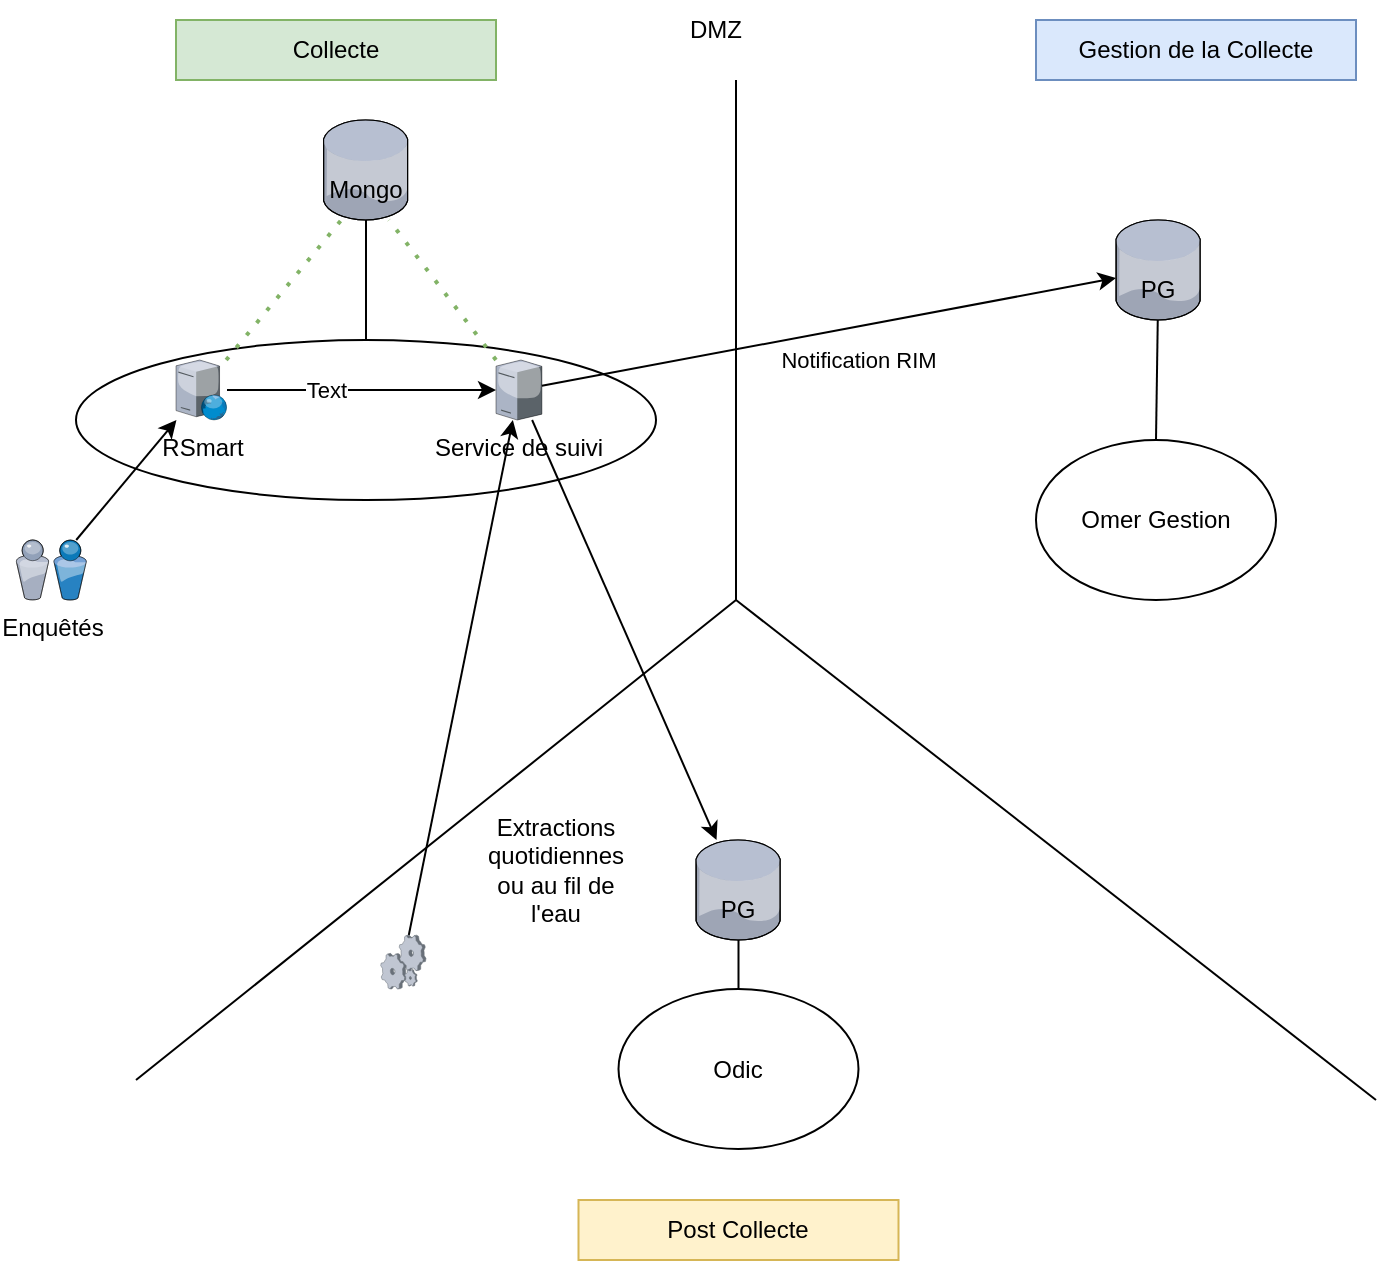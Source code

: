 <mxfile version="24.0.7" type="github">
  <diagram name="Page-1" id="Amw0FL5CEn6CEXGqxPnB">
    <mxGraphModel dx="989" dy="517" grid="1" gridSize="10" guides="1" tooltips="1" connect="1" arrows="1" fold="1" page="1" pageScale="1" pageWidth="827" pageHeight="1169" math="0" shadow="0">
      <root>
        <mxCell id="0" />
        <mxCell id="1" parent="0" />
        <mxCell id="JWrdjlkLizISWo3fTnx8-1" value="" style="endArrow=none;html=1;rounded=0;" edge="1" parent="1">
          <mxGeometry width="50" height="50" relative="1" as="geometry">
            <mxPoint x="390" y="310" as="sourcePoint" />
            <mxPoint x="390" y="50" as="targetPoint" />
          </mxGeometry>
        </mxCell>
        <mxCell id="JWrdjlkLizISWo3fTnx8-2" value="" style="endArrow=none;html=1;rounded=0;" edge="1" parent="1">
          <mxGeometry width="50" height="50" relative="1" as="geometry">
            <mxPoint x="90" y="550" as="sourcePoint" />
            <mxPoint x="390" y="310" as="targetPoint" />
          </mxGeometry>
        </mxCell>
        <mxCell id="JWrdjlkLizISWo3fTnx8-3" value="" style="endArrow=none;html=1;rounded=0;" edge="1" parent="1">
          <mxGeometry width="50" height="50" relative="1" as="geometry">
            <mxPoint x="710" y="560" as="sourcePoint" />
            <mxPoint x="390" y="310" as="targetPoint" />
          </mxGeometry>
        </mxCell>
        <mxCell id="JWrdjlkLizISWo3fTnx8-4" value="" style="verticalLabelPosition=bottom;sketch=0;aspect=fixed;html=1;verticalAlign=top;strokeColor=none;align=center;outlineConnect=0;shape=mxgraph.citrix.database;" vertex="1" parent="1">
          <mxGeometry x="580" y="120" width="42.5" height="50" as="geometry" />
        </mxCell>
        <mxCell id="JWrdjlkLizISWo3fTnx8-5" value="" style="verticalLabelPosition=bottom;sketch=0;aspect=fixed;html=1;verticalAlign=top;strokeColor=none;align=center;outlineConnect=0;shape=mxgraph.citrix.database;" vertex="1" parent="1">
          <mxGeometry x="183.75" y="70" width="42.5" height="50" as="geometry" />
        </mxCell>
        <mxCell id="JWrdjlkLizISWo3fTnx8-6" value="" style="verticalLabelPosition=bottom;sketch=0;aspect=fixed;html=1;verticalAlign=top;strokeColor=none;align=center;outlineConnect=0;shape=mxgraph.citrix.database;" vertex="1" parent="1">
          <mxGeometry x="370" y="430" width="42.5" height="50" as="geometry" />
        </mxCell>
        <mxCell id="JWrdjlkLizISWo3fTnx8-7" value="Gestion de la Collecte" style="text;html=1;align=center;verticalAlign=middle;whiteSpace=wrap;rounded=0;fillColor=#dae8fc;strokeColor=#6c8ebf;" vertex="1" parent="1">
          <mxGeometry x="540" y="20" width="160" height="30" as="geometry" />
        </mxCell>
        <mxCell id="JWrdjlkLizISWo3fTnx8-8" value="Collecte" style="text;html=1;align=center;verticalAlign=middle;whiteSpace=wrap;rounded=0;fillColor=#d5e8d4;strokeColor=#82b366;" vertex="1" parent="1">
          <mxGeometry x="110" y="20" width="160" height="30" as="geometry" />
        </mxCell>
        <mxCell id="JWrdjlkLizISWo3fTnx8-9" value="Post Collecte" style="text;html=1;align=center;verticalAlign=middle;whiteSpace=wrap;rounded=0;fillColor=#fff2cc;strokeColor=#d6b656;" vertex="1" parent="1">
          <mxGeometry x="311.25" y="610" width="160" height="30" as="geometry" />
        </mxCell>
        <mxCell id="JWrdjlkLizISWo3fTnx8-10" value="" style="ellipse;whiteSpace=wrap;html=1;" vertex="1" parent="1">
          <mxGeometry x="60" y="180" width="290" height="80" as="geometry" />
        </mxCell>
        <mxCell id="JWrdjlkLizISWo3fTnx8-11" value="Omer Gestion" style="ellipse;whiteSpace=wrap;html=1;" vertex="1" parent="1">
          <mxGeometry x="540" y="230" width="120" height="80" as="geometry" />
        </mxCell>
        <mxCell id="JWrdjlkLizISWo3fTnx8-12" value="Odic" style="ellipse;whiteSpace=wrap;html=1;" vertex="1" parent="1">
          <mxGeometry x="331.25" y="504.5" width="120" height="80" as="geometry" />
        </mxCell>
        <mxCell id="JWrdjlkLizISWo3fTnx8-13" value="" style="endArrow=none;html=1;rounded=0;" edge="1" parent="1" source="JWrdjlkLizISWo3fTnx8-12" target="JWrdjlkLizISWo3fTnx8-6">
          <mxGeometry width="50" height="50" relative="1" as="geometry">
            <mxPoint x="230" y="540" as="sourcePoint" />
            <mxPoint x="280" y="490" as="targetPoint" />
          </mxGeometry>
        </mxCell>
        <mxCell id="JWrdjlkLizISWo3fTnx8-14" value="" style="endArrow=none;html=1;rounded=0;exitX=0.5;exitY=0;exitDx=0;exitDy=0;" edge="1" parent="1" source="JWrdjlkLizISWo3fTnx8-10" target="JWrdjlkLizISWo3fTnx8-5">
          <mxGeometry width="50" height="50" relative="1" as="geometry">
            <mxPoint x="260" y="210" as="sourcePoint" />
            <mxPoint x="310" y="160" as="targetPoint" />
          </mxGeometry>
        </mxCell>
        <mxCell id="JWrdjlkLizISWo3fTnx8-15" value="" style="endArrow=none;html=1;rounded=0;exitX=0.5;exitY=0;exitDx=0;exitDy=0;" edge="1" parent="1" source="JWrdjlkLizISWo3fTnx8-11" target="JWrdjlkLizISWo3fTnx8-4">
          <mxGeometry width="50" height="50" relative="1" as="geometry">
            <mxPoint x="490" y="240" as="sourcePoint" />
            <mxPoint x="540" y="190" as="targetPoint" />
          </mxGeometry>
        </mxCell>
        <mxCell id="JWrdjlkLizISWo3fTnx8-20" value="DMZ" style="text;html=1;align=center;verticalAlign=middle;whiteSpace=wrap;rounded=0;" vertex="1" parent="1">
          <mxGeometry x="350" y="10" width="60" height="30" as="geometry" />
        </mxCell>
        <mxCell id="JWrdjlkLizISWo3fTnx8-21" value="RSmart" style="verticalLabelPosition=bottom;sketch=0;aspect=fixed;html=1;verticalAlign=top;strokeColor=none;align=center;outlineConnect=0;shape=mxgraph.citrix.web_server;" vertex="1" parent="1">
          <mxGeometry x="110" y="190" width="25.5" height="30" as="geometry" />
        </mxCell>
        <mxCell id="JWrdjlkLizISWo3fTnx8-22" value="Service de suivi" style="verticalLabelPosition=bottom;sketch=0;aspect=fixed;html=1;verticalAlign=top;strokeColor=none;align=center;outlineConnect=0;shape=mxgraph.citrix.license_server;" vertex="1" parent="1">
          <mxGeometry x="270" y="190" width="22.94" height="30" as="geometry" />
        </mxCell>
        <mxCell id="JWrdjlkLizISWo3fTnx8-24" value="" style="endArrow=classic;html=1;rounded=0;" edge="1" parent="1" source="JWrdjlkLizISWo3fTnx8-21" target="JWrdjlkLizISWo3fTnx8-22">
          <mxGeometry width="50" height="50" relative="1" as="geometry">
            <mxPoint x="160" y="250" as="sourcePoint" />
            <mxPoint x="210" y="200" as="targetPoint" />
          </mxGeometry>
        </mxCell>
        <mxCell id="JWrdjlkLizISWo3fTnx8-25" value="Text" style="edgeLabel;html=1;align=center;verticalAlign=middle;resizable=0;points=[];" vertex="1" connectable="0" parent="JWrdjlkLizISWo3fTnx8-24">
          <mxGeometry x="-0.263" relative="1" as="geometry">
            <mxPoint as="offset" />
          </mxGeometry>
        </mxCell>
        <mxCell id="JWrdjlkLizISWo3fTnx8-26" value="" style="endArrow=classic;html=1;rounded=0;" edge="1" parent="1" source="JWrdjlkLizISWo3fTnx8-22" target="JWrdjlkLizISWo3fTnx8-4">
          <mxGeometry width="50" height="50" relative="1" as="geometry">
            <mxPoint x="330" y="210" as="sourcePoint" />
            <mxPoint x="380" y="160" as="targetPoint" />
          </mxGeometry>
        </mxCell>
        <mxCell id="JWrdjlkLizISWo3fTnx8-27" value="Notification RIM" style="edgeLabel;html=1;align=center;verticalAlign=middle;resizable=0;points=[];" vertex="1" connectable="0" parent="JWrdjlkLizISWo3fTnx8-26">
          <mxGeometry x="-0.026" relative="1" as="geometry">
            <mxPoint x="18" y="13" as="offset" />
          </mxGeometry>
        </mxCell>
        <mxCell id="JWrdjlkLizISWo3fTnx8-28" value="Mongo" style="text;html=1;align=center;verticalAlign=middle;whiteSpace=wrap;rounded=0;" vertex="1" parent="1">
          <mxGeometry x="175" y="90" width="60" height="30" as="geometry" />
        </mxCell>
        <mxCell id="JWrdjlkLizISWo3fTnx8-29" value="PG" style="text;html=1;align=center;verticalAlign=middle;whiteSpace=wrap;rounded=0;" vertex="1" parent="1">
          <mxGeometry x="361.25" y="450" width="60" height="30" as="geometry" />
        </mxCell>
        <mxCell id="JWrdjlkLizISWo3fTnx8-31" value="PG" style="text;html=1;align=center;verticalAlign=middle;whiteSpace=wrap;rounded=0;" vertex="1" parent="1">
          <mxGeometry x="571.25" y="140" width="60" height="30" as="geometry" />
        </mxCell>
        <mxCell id="JWrdjlkLizISWo3fTnx8-32" value="" style="endArrow=classic;html=1;rounded=0;" edge="1" parent="1" source="JWrdjlkLizISWo3fTnx8-22" target="JWrdjlkLizISWo3fTnx8-6">
          <mxGeometry width="50" height="50" relative="1" as="geometry">
            <mxPoint x="240" y="360" as="sourcePoint" />
            <mxPoint x="290" y="310" as="targetPoint" />
          </mxGeometry>
        </mxCell>
        <mxCell id="JWrdjlkLizISWo3fTnx8-33" value="" style="verticalLabelPosition=bottom;sketch=0;aspect=fixed;html=1;verticalAlign=top;strokeColor=none;align=center;outlineConnect=0;shape=mxgraph.citrix.process;" vertex="1" parent="1">
          <mxGeometry x="212.35" y="477.5" width="22.65" height="27" as="geometry" />
        </mxCell>
        <mxCell id="JWrdjlkLizISWo3fTnx8-34" value="" style="endArrow=classic;html=1;rounded=0;" edge="1" parent="1" source="JWrdjlkLizISWo3fTnx8-33" target="JWrdjlkLizISWo3fTnx8-22">
          <mxGeometry width="50" height="50" relative="1" as="geometry">
            <mxPoint x="190" y="400" as="sourcePoint" />
            <mxPoint x="240" y="350" as="targetPoint" />
          </mxGeometry>
        </mxCell>
        <mxCell id="JWrdjlkLizISWo3fTnx8-35" value="Extractions quotidiennes ou au fil de l&#39;eau" style="text;html=1;align=center;verticalAlign=middle;whiteSpace=wrap;rounded=0;" vertex="1" parent="1">
          <mxGeometry x="270" y="430" width="60" height="30" as="geometry" />
        </mxCell>
        <mxCell id="JWrdjlkLizISWo3fTnx8-37" value="Enquêtés" style="verticalLabelPosition=bottom;sketch=0;aspect=fixed;html=1;verticalAlign=top;strokeColor=none;align=center;outlineConnect=0;shape=mxgraph.citrix.users;" vertex="1" parent="1">
          <mxGeometry x="30" y="280" width="35.18" height="30" as="geometry" />
        </mxCell>
        <mxCell id="JWrdjlkLizISWo3fTnx8-38" value="" style="endArrow=classic;html=1;rounded=0;" edge="1" parent="1" source="JWrdjlkLizISWo3fTnx8-37" target="JWrdjlkLizISWo3fTnx8-21">
          <mxGeometry width="50" height="50" relative="1" as="geometry">
            <mxPoint x="70" y="170" as="sourcePoint" />
            <mxPoint x="120" y="120" as="targetPoint" />
          </mxGeometry>
        </mxCell>
        <mxCell id="JWrdjlkLizISWo3fTnx8-39" value="" style="endArrow=none;dashed=1;html=1;dashPattern=1 3;strokeWidth=2;rounded=0;fillColor=#d5e8d4;strokeColor=#82b366;" edge="1" parent="1" source="JWrdjlkLizISWo3fTnx8-21" target="JWrdjlkLizISWo3fTnx8-28">
          <mxGeometry width="50" height="50" relative="1" as="geometry">
            <mxPoint x="110" y="150" as="sourcePoint" />
            <mxPoint x="160" y="100" as="targetPoint" />
          </mxGeometry>
        </mxCell>
        <mxCell id="JWrdjlkLizISWo3fTnx8-40" value="" style="endArrow=none;dashed=1;html=1;dashPattern=1 3;strokeWidth=2;rounded=0;fillColor=#d5e8d4;strokeColor=#82b366;" edge="1" parent="1" source="JWrdjlkLizISWo3fTnx8-22" target="JWrdjlkLizISWo3fTnx8-28">
          <mxGeometry width="50" height="50" relative="1" as="geometry">
            <mxPoint x="145" y="200" as="sourcePoint" />
            <mxPoint x="203" y="130" as="targetPoint" />
          </mxGeometry>
        </mxCell>
      </root>
    </mxGraphModel>
  </diagram>
</mxfile>
